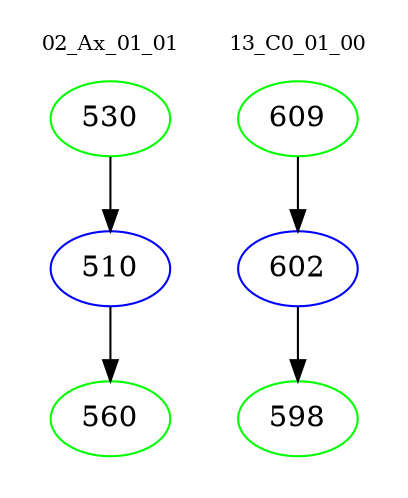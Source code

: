 digraph{
subgraph cluster_0 {
color = white
label = "02_Ax_01_01";
fontsize=10;
T0_530 [label="530", color="green"]
T0_530 -> T0_510 [color="black"]
T0_510 [label="510", color="blue"]
T0_510 -> T0_560 [color="black"]
T0_560 [label="560", color="green"]
}
subgraph cluster_1 {
color = white
label = "13_C0_01_00";
fontsize=10;
T1_609 [label="609", color="green"]
T1_609 -> T1_602 [color="black"]
T1_602 [label="602", color="blue"]
T1_602 -> T1_598 [color="black"]
T1_598 [label="598", color="green"]
}
}
